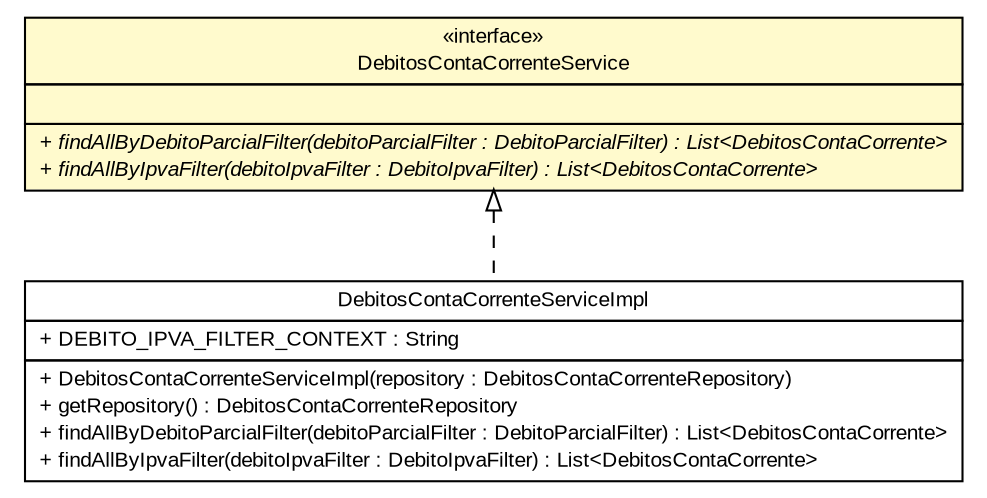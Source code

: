 #!/usr/local/bin/dot
#
# Class diagram 
# Generated by UMLGraph version R5_6 (http://www.umlgraph.org/)
#

digraph G {
	edge [fontname="arial",fontsize=10,labelfontname="arial",labelfontsize=10];
	node [fontname="arial",fontsize=10,shape=plaintext];
	nodesep=0.25;
	ranksep=0.5;
	// br.gov.to.sefaz.arr.dare.service.DebitosContaCorrenteService
	c72483 [label=<<table title="br.gov.to.sefaz.arr.dare.service.DebitosContaCorrenteService" border="0" cellborder="1" cellspacing="0" cellpadding="2" port="p" bgcolor="lemonChiffon" href="./DebitosContaCorrenteService.html">
		<tr><td><table border="0" cellspacing="0" cellpadding="1">
<tr><td align="center" balign="center"> &#171;interface&#187; </td></tr>
<tr><td align="center" balign="center"> DebitosContaCorrenteService </td></tr>
		</table></td></tr>
		<tr><td><table border="0" cellspacing="0" cellpadding="1">
<tr><td align="left" balign="left">  </td></tr>
		</table></td></tr>
		<tr><td><table border="0" cellspacing="0" cellpadding="1">
<tr><td align="left" balign="left"><font face="arial italic" point-size="10.0"> + findAllByDebitoParcialFilter(debitoParcialFilter : DebitoParcialFilter) : List&lt;DebitosContaCorrente&gt; </font></td></tr>
<tr><td align="left" balign="left"><font face="arial italic" point-size="10.0"> + findAllByIpvaFilter(debitoIpvaFilter : DebitoIpvaFilter) : List&lt;DebitosContaCorrente&gt; </font></td></tr>
		</table></td></tr>
		</table>>, URL="./DebitosContaCorrenteService.html", fontname="arial", fontcolor="black", fontsize=10.0];
	// br.gov.to.sefaz.arr.dare.service.impl.DebitosContaCorrenteServiceImpl
	c72492 [label=<<table title="br.gov.to.sefaz.arr.dare.service.impl.DebitosContaCorrenteServiceImpl" border="0" cellborder="1" cellspacing="0" cellpadding="2" port="p" href="./impl/DebitosContaCorrenteServiceImpl.html">
		<tr><td><table border="0" cellspacing="0" cellpadding="1">
<tr><td align="center" balign="center"> DebitosContaCorrenteServiceImpl </td></tr>
		</table></td></tr>
		<tr><td><table border="0" cellspacing="0" cellpadding="1">
<tr><td align="left" balign="left"> + DEBITO_IPVA_FILTER_CONTEXT : String </td></tr>
		</table></td></tr>
		<tr><td><table border="0" cellspacing="0" cellpadding="1">
<tr><td align="left" balign="left"> + DebitosContaCorrenteServiceImpl(repository : DebitosContaCorrenteRepository) </td></tr>
<tr><td align="left" balign="left"> + getRepository() : DebitosContaCorrenteRepository </td></tr>
<tr><td align="left" balign="left"> + findAllByDebitoParcialFilter(debitoParcialFilter : DebitoParcialFilter) : List&lt;DebitosContaCorrente&gt; </td></tr>
<tr><td align="left" balign="left"> + findAllByIpvaFilter(debitoIpvaFilter : DebitoIpvaFilter) : List&lt;DebitosContaCorrente&gt; </td></tr>
		</table></td></tr>
		</table>>, URL="./impl/DebitosContaCorrenteServiceImpl.html", fontname="arial", fontcolor="black", fontsize=10.0];
	//br.gov.to.sefaz.arr.dare.service.impl.DebitosContaCorrenteServiceImpl implements br.gov.to.sefaz.arr.dare.service.DebitosContaCorrenteService
	c72483:p -> c72492:p [dir=back,arrowtail=empty,style=dashed];
}

